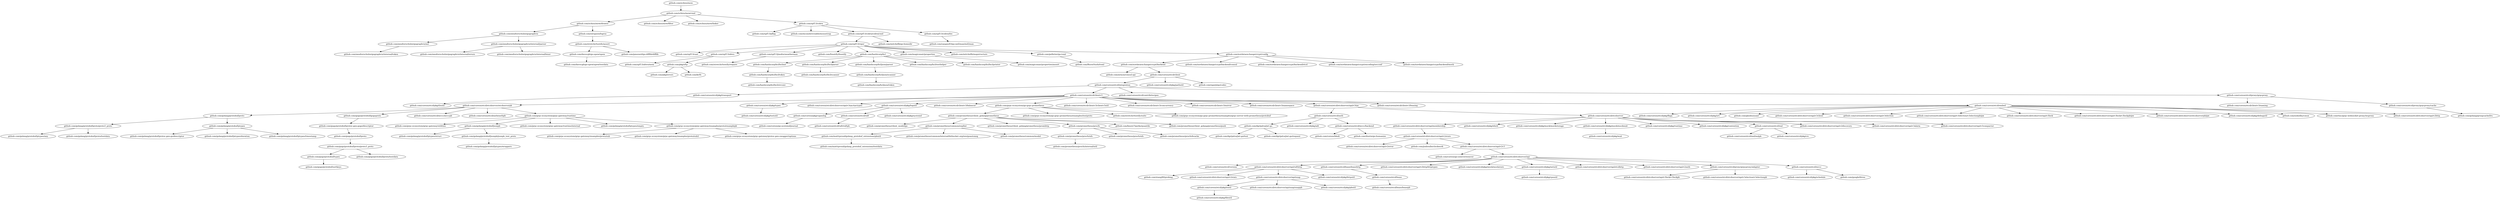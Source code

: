 digraph Mew {
	"github.com/scbizu/mew"->"github.com/scbizu/mew/cmd";
	"github.com/scbizu/mew/cmd"->"github.com/scbizu/mew/drawer";
	"github.com/scbizu/mew/drawer"->"github.com/awalterschulze/gographviz";
	"github.com/awalterschulze/gographviz"->"github.com/awalterschulze/gographviz/ast";
	"github.com/awalterschulze/gographviz/ast"->"github.com/awalterschulze/gographviz/internal/token";
	"github.com/awalterschulze/gographviz"->"github.com/awalterschulze/gographviz/internal/parser";
	"github.com/awalterschulze/gographviz/internal/parser"->"github.com/awalterschulze/gographviz/internal/errors";
	"github.com/awalterschulze/gographviz/internal/parser"->"github.com/awalterschulze/gographviz/internal/lexer";
	"github.com/scbizu/mew/drawer"->"github.com/sirupsen/logrus";
	"github.com/sirupsen/logrus"->"github.com/stretchr/testify/assert";
	"github.com/stretchr/testify/assert"->"github.com/davecgh/go-spew/spew";
	"github.com/davecgh/go-spew/spew"->"github.com/davecgh/go-spew/spew/testdata";
	"github.com/stretchr/testify/assert"->"github.com/pmezard/go-difflib/difflib";
	"github.com/scbizu/mew/cmd"->"github.com/scbizu/mew/filter";
	"github.com/scbizu/mew/cmd"->"github.com/scbizu/mew/linker";
	"github.com/scbizu/mew/cmd"->"github.com/spf13/cobra";
	"github.com/spf13/cobra"->"github.com/spf13/pflag";
	"github.com/spf13/cobra"->"github.com/inconshreveable/mousetrap";
	"github.com/spf13/cobra"->"github.com/spf13/cobra/cobra/cmd";
	"github.com/spf13/cobra/cobra/cmd"->"github.com/spf13/viper";
	"github.com/spf13/viper"->"github.com/spf13/cast";
	"github.com/spf13/viper"->"github.com/spf13/afero";
	"github.com/spf13/afero"->"github.com/spf13/afero/mem";
	"github.com/spf13/afero"->"github.com/pkg/sftp";
	"github.com/pkg/sftp"->"github.com/pkg/errors";
	"github.com/pkg/sftp"->"github.com/kr/fs";
	"github.com/spf13/viper"->"github.com/spf13/jwalterweatherman";
	"github.com/spf13/jwalterweatherman"->"github.com/stretchr/testify/require";
	"github.com/spf13/viper"->"github.com/fsnotify/fsnotify";
	"github.com/spf13/viper"->"github.com/hashicorp/hcl";
	"github.com/hashicorp/hcl"->"github.com/hashicorp/hcl/hcl/ast";
	"github.com/hashicorp/hcl/hcl/ast"->"github.com/hashicorp/hcl/hcl/token";
	"github.com/hashicorp/hcl/hcl/token"->"github.com/hashicorp/hcl/hcl/strconv";
	"github.com/hashicorp/hcl"->"github.com/hashicorp/hcl/hcl/parser";
	"github.com/hashicorp/hcl/hcl/parser"->"github.com/hashicorp/hcl/hcl/scanner";
	"github.com/hashicorp/hcl"->"github.com/hashicorp/hcl/json/parser";
	"github.com/hashicorp/hcl/json/parser"->"github.com/hashicorp/hcl/json/scanner";
	"github.com/hashicorp/hcl/json/scanner"->"github.com/hashicorp/hcl/json/token";
	"github.com/hashicorp/hcl"->"github.com/hashicorp/hcl/testhelper";
	"github.com/hashicorp/hcl"->"github.com/hashicorp/hcl/hcl/printer";
	"github.com/spf13/viper"->"github.com/magiconair/properties";
	"github.com/magiconair/properties"->"github.com/magiconair/properties/assert";
	"github.com/spf13/viper"->"github.com/mitchellh/mapstructure";
	"github.com/spf13/viper"->"github.com/pelletier/go-toml";
	"github.com/pelletier/go-toml"->"github.com/BurntSushi/toml";
	"github.com/spf13/viper"->"github.com/xordataexchange/crypt/config";
	"github.com/xordataexchange/crypt/config"->"github.com/xordataexchange/crypt/backend";
	"github.com/xordataexchange/crypt/backend"->"github.com/armon/consul-api";
	"github.com/xordataexchange/crypt/backend"->"github.com/coreos/etcd/client";
	"github.com/coreos/etcd/client"->"github.com/coreos/etcd/integration";
	"github.com/coreos/etcd/integration"->"github.com/coreos/etcd/pkg/transport";
	"github.com/coreos/etcd/pkg/transport"->"github.com/coreos/etcd/pkg/tlsutil";
	"github.com/coreos/etcd/integration"->"github.com/coreos/etcd/clientv3";
	"github.com/coreos/etcd/clientv3"->"github.com/coreos/etcd/etcdserver/etcdserverpb";
	"github.com/coreos/etcd/etcdserver/etcdserverpb"->"github.com/golang/protobuf/proto";
	"github.com/golang/protobuf/proto"->"github.com/golang/protobuf/proto/proto3_proto";
	"github.com/golang/protobuf/proto/proto3_proto"->"github.com/golang/protobuf/ptypes/any";
	"github.com/golang/protobuf/proto/proto3_proto"->"github.com/golang/protobuf/proto/testdata";
	"github.com/golang/protobuf/proto"->"github.com/golang/protobuf/ptypes";
	"github.com/golang/protobuf/ptypes"->"github.com/golang/protobuf/protoc-gen-go/descriptor";
	"github.com/golang/protobuf/ptypes"->"github.com/golang/protobuf/ptypes/duration";
	"github.com/golang/protobuf/ptypes"->"github.com/golang/protobuf/ptypes/timestamp";
	"github.com/coreos/etcd/etcdserver/etcdserverpb"->"github.com/gogo/protobuf/gogoproto";
	"github.com/gogo/protobuf/gogoproto"->"github.com/gogo/protobuf/protoc-gen-gogo/descriptor";
	"github.com/gogo/protobuf/protoc-gen-gogo/descriptor"->"github.com/gogo/protobuf/proto";
	"github.com/gogo/protobuf/proto"->"github.com/gogo/protobuf/proto/proto3_proto";
	"github.com/gogo/protobuf/proto/proto3_proto"->"github.com/gogo/protobuf/types";
	"github.com/gogo/protobuf/types"->"github.com/gogo/protobuf/sortkeys";
	"github.com/gogo/protobuf/proto/proto3_proto"->"github.com/gogo/protobuf/proto/testdata";
	"github.com/coreos/etcd/etcdserver/etcdserverpb"->"github.com/coreos/etcd/mvcc/mvccpb";
	"github.com/coreos/etcd/etcdserver/etcdserverpb"->"github.com/coreos/etcd/auth/authpb";
	"github.com/coreos/etcd/etcdserver/etcdserverpb"->"github.com/grpc-ecosystem/grpc-gateway/runtime";
	"github.com/grpc-ecosystem/grpc-gateway/runtime"->"github.com/grpc-ecosystem/grpc-gateway/utilities";
	"github.com/grpc-ecosystem/grpc-gateway/runtime"->"github.com/golang/protobuf/jsonpb";
	"github.com/golang/protobuf/jsonpb"->"github.com/golang/protobuf/ptypes/struct";
	"github.com/golang/protobuf/jsonpb"->"github.com/golang/protobuf/jsonpb/jsonpb_test_proto";
	"github.com/golang/protobuf/jsonpb/jsonpb_test_proto"->"github.com/golang/protobuf/ptypes/wrappers";
	"github.com/grpc-ecosystem/grpc-gateway/runtime"->"github.com/grpc-ecosystem/grpc-gateway/runtime/internal";
	"github.com/grpc-ecosystem/grpc-gateway/runtime"->"github.com/golang/protobuf/ptypes/empty";
	"github.com/grpc-ecosystem/grpc-gateway/runtime"->"github.com/grpc-ecosystem/grpc-gateway/examples/proto/examplepb";
	"github.com/grpc-ecosystem/grpc-gateway/examples/proto/examplepb"->"github.com/grpc-ecosystem/grpc-gateway/examples/proto/sub";
	"github.com/grpc-ecosystem/grpc-gateway/examples/proto/examplepb"->"github.com/grpc-ecosystem/grpc-gateway/examples/proto/sub2";
	"github.com/grpc-ecosystem/grpc-gateway/examples/proto/examplepb"->"github.com/grpc-ecosystem/grpc-gateway/protoc-gen-swagger/options";
	"github.com/coreos/etcd/clientv3"->"github.com/coreos/etcd/pkg/types";
	"github.com/coreos/etcd/pkg/types"->"github.com/coreos/etcd/pkg/testutil";
	"github.com/coreos/etcd/clientv3"->"github.com/coreos/etcd/etcdserver/api/v3rpc/rpctypes";
	"github.com/coreos/etcd/clientv3"->"github.com/coreos/etcd/pkg/logutil";
	"github.com/coreos/etcd/pkg/logutil"->"github.com/coreos/pkg/capnslog";
	"github.com/coreos/pkg/capnslog"->"github.com/coreos/go-systemd/journal";
	"github.com/coreos/etcd/pkg/logutil"->"github.com/coreos/etcd/raft";
	"github.com/coreos/etcd/raft"->"github.com/coreos/etcd/raft/raftpb";
	"github.com/coreos/etcd/pkg/logutil"->"github.com/coreos/etcd/pkg/systemd";
	"github.com/coreos/etcd/clientv3"->"github.com/coreos/etcd/clientv3/balancer";
	"github.com/coreos/etcd/clientv3"->"github.com/grpc-ecosystem/go-grpc-prometheus";
	"github.com/grpc-ecosystem/go-grpc-prometheus"->"github.com/prometheus/client_golang/prometheus";
	"github.com/prometheus/client_golang/prometheus"->"github.com/prometheus/client_model/go";
	"github.com/prometheus/client_golang/prometheus"->"github.com/prometheus/common/expfmt";
	"github.com/prometheus/common/expfmt"->"github.com/matttproud/golang_protobuf_extensions/pbutil";
	"github.com/matttproud/golang_protobuf_extensions/pbutil"->"github.com/matttproud/golang_protobuf_extensions/testdata";
	"github.com/prometheus/common/expfmt"->"github.com/prometheus/common/internal/bitbucket.org/ww/goautoneg";
	"github.com/prometheus/common/expfmt"->"github.com/prometheus/common/model";
	"github.com/prometheus/client_golang/prometheus"->"github.com/prometheus/client_golang/prometheus/promhttp";
	"github.com/prometheus/client_golang/prometheus"->"github.com/prometheus/procfs";
	"github.com/prometheus/procfs"->"github.com/prometheus/procfs/nfs";
	"github.com/prometheus/procfs/nfs"->"github.com/prometheus/procfs/internal/util";
	"github.com/prometheus/procfs"->"github.com/prometheus/procfs/xfs";
	"github.com/prometheus/procfs"->"github.com/prometheus/procfs/bcache";
	"github.com/prometheus/client_golang/prometheus"->"github.com/beorn7/perks/quantile";
	"github.com/prometheus/client_golang/prometheus"->"github.com/prometheus/client_golang/prometheus/push";
	"github.com/grpc-ecosystem/go-grpc-prometheus"->"github.com/grpc-ecosystem/go-grpc-prometheus/examples/testproto";
	"github.com/grpc-ecosystem/go-grpc-prometheus"->"github.com/stretchr/testify/suite";
	"github.com/grpc-ecosystem/go-grpc-prometheus"->"github.com/grpc-ecosystem/go-grpc-prometheus/examples/grpc-server-with-prometheus/protobuf";
	"github.com/coreos/etcd/clientv3"->"github.com/coreos/etcd/clientv3/clientv3util";
	"github.com/coreos/etcd/clientv3"->"github.com/coreos/etcd/clientv3/concurrency";
	"github.com/coreos/etcd/clientv3"->"github.com/coreos/etcd/clientv3/mirror";
	"github.com/coreos/etcd/clientv3"->"github.com/coreos/etcd/clientv3/namespace";
	"github.com/coreos/etcd/clientv3"->"github.com/coreos/etcd/etcdserver/api/v3rpc";
	"github.com/coreos/etcd/etcdserver/api/v3rpc"->"github.com/coreos/etcd/auth";
	"github.com/coreos/etcd/auth"->"github.com/dgrijalva/jwt-go";
	"github.com/dgrijalva/jwt-go"->"github.com/dgrijalva/jwt-go/test";
	"github.com/dgrijalva/jwt-go"->"github.com/dgrijalva/jwt-go/request";
	"github.com/coreos/etcd/auth"->"github.com/coreos/etcd/pkg/adt";
	"github.com/coreos/etcd/auth"->"github.com/coreos/etcd/mvcc/backend";
	"github.com/coreos/etcd/mvcc/backend"->"github.com/coreos/bbolt";
	"github.com/coreos/etcd/mvcc/backend"->"github.com/dustin/go-humanize";
	"github.com/coreos/etcd/etcdserver/api/v3rpc"->"github.com/coreos/etcd/etcdserver";
	"github.com/coreos/etcd/etcdserver"->"github.com/coreos/etcd/etcdserver/api/membership";
	"github.com/coreos/etcd/etcdserver/api/membership"->"github.com/coreos/etcd/etcdserver/api/v2store";
	"github.com/coreos/etcd/etcdserver/api/v2store"->"github.com/coreos/etcd/etcdserver/api/v2error";
	"github.com/coreos/etcd/etcdserver/api/v2store"->"github.com/jonboulle/clockwork";
	"github.com/coreos/etcd/etcdserver/api/v2store"->"github.com/coreos/etcd/etcdserver/api/v2v3";
	"github.com/coreos/etcd/etcdserver/api/v2v3"->"github.com/coreos/go-semver/semver";
	"github.com/coreos/etcd/etcdserver/api/v2v3"->"github.com/coreos/etcd/etcdserver/api";
	"github.com/coreos/etcd/etcdserver/api"->"github.com/coreos/etcd/version";
	"github.com/coreos/etcd/etcdserver/api"->"github.com/coreos/etcd/etcdserver/api/rafthttp";
	"github.com/coreos/etcd/etcdserver/api/rafthttp"->"github.com/xiang90/probing";
	"github.com/coreos/etcd/etcdserver/api/rafthttp"->"github.com/coreos/etcd/etcdserver/api/v2stats";
	"github.com/coreos/etcd/etcdserver/api/rafthttp"->"github.com/coreos/etcd/etcdserver/api/snap";
	"github.com/coreos/etcd/etcdserver/api/snap"->"github.com/coreos/etcd/pkg/ioutil";
	"github.com/coreos/etcd/pkg/ioutil"->"github.com/coreos/etcd/pkg/fileutil";
	"github.com/coreos/etcd/etcdserver/api/snap"->"github.com/coreos/etcd/etcdserver/api/snap/snappb";
	"github.com/coreos/etcd/etcdserver/api/snap"->"github.com/coreos/etcd/pkg/pbutil";
	"github.com/coreos/etcd/etcdserver/api/rafthttp"->"github.com/coreos/etcd/pkg/httputil";
	"github.com/coreos/etcd/etcdserver/api"->"github.com/coreos/etcd/lease/leasehttp";
	"github.com/coreos/etcd/lease/leasehttp"->"github.com/coreos/etcd/lease";
	"github.com/coreos/etcd/lease"->"github.com/coreos/etcd/lease/leasepb";
	"github.com/coreos/etcd/etcdserver/api"->"github.com/coreos/etcd/etcdserver/api/v2http/httptypes";
	"github.com/coreos/etcd/etcdserver/api"->"github.com/coreos/etcd/pkg/mock/mockstore";
	"github.com/coreos/etcd/etcdserver/api"->"github.com/coreos/etcd/pkg/netutil";
	"github.com/coreos/etcd/pkg/netutil"->"github.com/coreos/etcd/pkg/cpuutil";
	"github.com/coreos/etcd/etcdserver/api"->"github.com/coreos/etcd/etcdserver/api/etcdhttp";
	"github.com/coreos/etcd/etcdserver/api"->"github.com/coreos/etcd/etcdserver/api/v2auth";
	"github.com/coreos/etcd/etcdserver/api"->"github.com/coreos/etcd/proxy/grpcproxy/adapter";
	"github.com/coreos/etcd/proxy/grpcproxy/adapter"->"github.com/coreos/etcd/etcdserver/api/v3lock/v3lockpb";
	"github.com/coreos/etcd/proxy/grpcproxy/adapter"->"github.com/coreos/etcd/etcdserver/api/v3election/v3electionpb";
	"github.com/coreos/etcd/etcdserver/api"->"github.com/coreos/etcd/mvcc";
	"github.com/coreos/etcd/mvcc"->"github.com/coreos/etcd/pkg/schedule";
	"github.com/coreos/etcd/mvcc"->"github.com/google/btree";
	"github.com/coreos/etcd/etcdserver"->"github.com/coreos/etcd/pkg/idutil";
	"github.com/coreos/etcd/etcdserver"->"github.com/coreos/etcd/pkg/mock/mockstorage";
	"github.com/coreos/etcd/etcdserver"->"github.com/coreos/etcd/pkg/mock/mockwait";
	"github.com/coreos/etcd/pkg/mock/mockwait"->"github.com/coreos/etcd/pkg/wait";
	"github.com/coreos/etcd/etcdserver"->"github.com/coreos/etcd/pkg/runtime";
	"github.com/coreos/etcd/etcdserver"->"github.com/coreos/etcd/pkg/contention";
	"github.com/coreos/etcd/etcdserver"->"github.com/coreos/etcd/wal";
	"github.com/coreos/etcd/wal"->"github.com/coreos/etcd/wal/walpb";
	"github.com/coreos/etcd/wal"->"github.com/coreos/etcd/pkg/crc";
	"github.com/coreos/etcd/etcdserver"->"github.com/coreos/etcd/etcdserver/api/v2discovery";
	"github.com/coreos/etcd/etcdserver"->"github.com/coreos/etcd/etcdserver/api/v3alarm";
	"github.com/coreos/etcd/etcdserver"->"github.com/coreos/etcd/etcdserver/api/v3compactor";
	"github.com/coreos/etcd/clientv3"->"github.com/coreos/etcd/clientv3/leasing";
	"github.com/coreos/etcd/clientv3"->"github.com/coreos/etcd/embed";
	"github.com/coreos/etcd/embed"->"github.com/coreos/etcd/pkg/flags";
	"github.com/coreos/etcd/embed"->"github.com/coreos/etcd/pkg/srv";
	"github.com/coreos/etcd/embed"->"github.com/ghodss/yaml";
	"github.com/coreos/etcd/embed"->"github.com/coreos/etcd/etcdserver/api/v3client";
	"github.com/coreos/etcd/embed"->"github.com/coreos/etcd/etcdserver/api/v3election";
	"github.com/coreos/etcd/embed"->"github.com/coreos/etcd/etcdserver/api/v3election/v3electionpb/gw";
	"github.com/coreos/etcd/embed"->"github.com/coreos/etcd/etcdserver/api/v3lock";
	"github.com/coreos/etcd/embed"->"github.com/coreos/etcd/etcdserver/api/v3lock/v3lockpb/gw";
	"github.com/coreos/etcd/embed"->"github.com/coreos/etcd/etcdserver/etcdserverpb/gw";
	"github.com/coreos/etcd/embed"->"github.com/coreos/etcd/pkg/debugutil";
	"github.com/coreos/etcd/embed"->"github.com/soheilhy/cmux";
	"github.com/coreos/etcd/embed"->"github.com/tmc/grpc-websocket-proxy/wsproxy";
	"github.com/coreos/etcd/embed"->"github.com/coreos/etcd/etcdserver/api/v2http";
	"github.com/coreos/etcd/integration"->"github.com/coreos/etcd/contrib/recipes";
	"github.com/coreos/etcd/integration"->"github.com/coreos/etcd/proxy/grpcproxy";
	"github.com/coreos/etcd/proxy/grpcproxy"->"github.com/coreos/etcd/clientv3/naming";
	"github.com/coreos/etcd/proxy/grpcproxy"->"github.com/coreos/etcd/proxy/grpcproxy/cache";
	"github.com/coreos/etcd/proxy/grpcproxy/cache"->"github.com/golang/groupcache/lru";
	"github.com/coreos/etcd/client"->"github.com/coreos/etcd/pkg/pathutil";
	"github.com/coreos/etcd/client"->"github.com/ugorji/go/codec";
	"github.com/xordataexchange/crypt/config"->"github.com/xordataexchange/crypt/backend/consul";
	"github.com/xordataexchange/crypt/config"->"github.com/xordataexchange/crypt/backend/etcd";
	"github.com/xordataexchange/crypt/config"->"github.com/xordataexchange/crypt/encoding/secconf";
	"github.com/xordataexchange/crypt/config"->"github.com/xordataexchange/crypt/backend/mock";
	"github.com/spf13/cobra/cobra/cmd"->"github.com/mitchellh/go-homedir";
	"github.com/spf13/cobra"->"github.com/spf13/cobra/doc";
	"github.com/spf13/cobra/doc"->"github.com/cpuguy83/go-md2man/md2man";
	"github.com/BurntSushi/toml";
	"github.com/armon/consul-api";
	"github.com/awalterschulze/gographviz";
	"github.com/awalterschulze/gographviz/ast";
	"github.com/awalterschulze/gographviz/internal/errors";
	"github.com/awalterschulze/gographviz/internal/lexer";
	"github.com/awalterschulze/gographviz/internal/parser";
	"github.com/awalterschulze/gographviz/internal/token";
	"github.com/beorn7/perks/quantile";
	"github.com/coreos/bbolt";
	"github.com/coreos/etcd/auth";
	"github.com/coreos/etcd/auth/authpb";
	"github.com/coreos/etcd/client";
	"github.com/coreos/etcd/clientv3";
	"github.com/coreos/etcd/clientv3/balancer";
	"github.com/coreos/etcd/clientv3/clientv3util";
	"github.com/coreos/etcd/clientv3/concurrency";
	"github.com/coreos/etcd/clientv3/leasing";
	"github.com/coreos/etcd/clientv3/mirror";
	"github.com/coreos/etcd/clientv3/namespace";
	"github.com/coreos/etcd/clientv3/naming";
	"github.com/coreos/etcd/contrib/recipes";
	"github.com/coreos/etcd/embed";
	"github.com/coreos/etcd/etcdserver";
	"github.com/coreos/etcd/etcdserver/api";
	"github.com/coreos/etcd/etcdserver/api/etcdhttp";
	"github.com/coreos/etcd/etcdserver/api/membership";
	"github.com/coreos/etcd/etcdserver/api/rafthttp";
	"github.com/coreos/etcd/etcdserver/api/snap";
	"github.com/coreos/etcd/etcdserver/api/snap/snappb";
	"github.com/coreos/etcd/etcdserver/api/v2auth";
	"github.com/coreos/etcd/etcdserver/api/v2discovery";
	"github.com/coreos/etcd/etcdserver/api/v2error";
	"github.com/coreos/etcd/etcdserver/api/v2http";
	"github.com/coreos/etcd/etcdserver/api/v2http/httptypes";
	"github.com/coreos/etcd/etcdserver/api/v2stats";
	"github.com/coreos/etcd/etcdserver/api/v2store";
	"github.com/coreos/etcd/etcdserver/api/v2v3";
	"github.com/coreos/etcd/etcdserver/api/v3alarm";
	"github.com/coreos/etcd/etcdserver/api/v3client";
	"github.com/coreos/etcd/etcdserver/api/v3compactor";
	"github.com/coreos/etcd/etcdserver/api/v3election";
	"github.com/coreos/etcd/etcdserver/api/v3election/v3electionpb";
	"github.com/coreos/etcd/etcdserver/api/v3election/v3electionpb/gw";
	"github.com/coreos/etcd/etcdserver/api/v3lock";
	"github.com/coreos/etcd/etcdserver/api/v3lock/v3lockpb";
	"github.com/coreos/etcd/etcdserver/api/v3lock/v3lockpb/gw";
	"github.com/coreos/etcd/etcdserver/api/v3rpc";
	"github.com/coreos/etcd/etcdserver/api/v3rpc/rpctypes";
	"github.com/coreos/etcd/etcdserver/etcdserverpb";
	"github.com/coreos/etcd/etcdserver/etcdserverpb/gw";
	"github.com/coreos/etcd/integration";
	"github.com/coreos/etcd/lease";
	"github.com/coreos/etcd/lease/leasehttp";
	"github.com/coreos/etcd/lease/leasepb";
	"github.com/coreos/etcd/mvcc";
	"github.com/coreos/etcd/mvcc/backend";
	"github.com/coreos/etcd/mvcc/mvccpb";
	"github.com/coreos/etcd/pkg/adt";
	"github.com/coreos/etcd/pkg/contention";
	"github.com/coreos/etcd/pkg/cpuutil";
	"github.com/coreos/etcd/pkg/crc";
	"github.com/coreos/etcd/pkg/debugutil";
	"github.com/coreos/etcd/pkg/fileutil";
	"github.com/coreos/etcd/pkg/flags";
	"github.com/coreos/etcd/pkg/httputil";
	"github.com/coreos/etcd/pkg/idutil";
	"github.com/coreos/etcd/pkg/ioutil";
	"github.com/coreos/etcd/pkg/logutil";
	"github.com/coreos/etcd/pkg/mock/mockstorage";
	"github.com/coreos/etcd/pkg/mock/mockstore";
	"github.com/coreos/etcd/pkg/mock/mockwait";
	"github.com/coreos/etcd/pkg/netutil";
	"github.com/coreos/etcd/pkg/pathutil";
	"github.com/coreos/etcd/pkg/pbutil";
	"github.com/coreos/etcd/pkg/runtime";
	"github.com/coreos/etcd/pkg/schedule";
	"github.com/coreos/etcd/pkg/srv";
	"github.com/coreos/etcd/pkg/systemd";
	"github.com/coreos/etcd/pkg/testutil";
	"github.com/coreos/etcd/pkg/tlsutil";
	"github.com/coreos/etcd/pkg/transport";
	"github.com/coreos/etcd/pkg/types";
	"github.com/coreos/etcd/pkg/wait";
	"github.com/coreos/etcd/proxy/grpcproxy";
	"github.com/coreos/etcd/proxy/grpcproxy/adapter";
	"github.com/coreos/etcd/proxy/grpcproxy/cache";
	"github.com/coreos/etcd/raft";
	"github.com/coreos/etcd/raft/raftpb";
	"github.com/coreos/etcd/version";
	"github.com/coreos/etcd/wal";
	"github.com/coreos/etcd/wal/walpb";
	"github.com/coreos/go-semver/semver";
	"github.com/coreos/go-systemd/journal";
	"github.com/coreos/pkg/capnslog";
	"github.com/cpuguy83/go-md2man/md2man";
	"github.com/davecgh/go-spew/spew";
	"github.com/davecgh/go-spew/spew/testdata";
	"github.com/dgrijalva/jwt-go";
	"github.com/dgrijalva/jwt-go/request";
	"github.com/dgrijalva/jwt-go/test";
	"github.com/dustin/go-humanize";
	"github.com/fsnotify/fsnotify";
	"github.com/ghodss/yaml";
	"github.com/gogo/protobuf/gogoproto";
	"github.com/gogo/protobuf/proto";
	"github.com/gogo/protobuf/proto/proto3_proto";
	"github.com/gogo/protobuf/proto/testdata";
	"github.com/gogo/protobuf/protoc-gen-gogo/descriptor";
	"github.com/gogo/protobuf/sortkeys";
	"github.com/gogo/protobuf/types";
	"github.com/golang/groupcache/lru";
	"github.com/golang/protobuf/jsonpb";
	"github.com/golang/protobuf/jsonpb/jsonpb_test_proto";
	"github.com/golang/protobuf/proto";
	"github.com/golang/protobuf/proto/proto3_proto";
	"github.com/golang/protobuf/proto/testdata";
	"github.com/golang/protobuf/protoc-gen-go/descriptor";
	"github.com/golang/protobuf/ptypes";
	"github.com/golang/protobuf/ptypes/any";
	"github.com/golang/protobuf/ptypes/duration";
	"github.com/golang/protobuf/ptypes/empty";
	"github.com/golang/protobuf/ptypes/struct";
	"github.com/golang/protobuf/ptypes/timestamp";
	"github.com/golang/protobuf/ptypes/wrappers";
	"github.com/google/btree";
	"github.com/grpc-ecosystem/go-grpc-prometheus";
	"github.com/grpc-ecosystem/go-grpc-prometheus/examples/grpc-server-with-prometheus/protobuf";
	"github.com/grpc-ecosystem/go-grpc-prometheus/examples/testproto";
	"github.com/grpc-ecosystem/grpc-gateway/examples/proto/examplepb";
	"github.com/grpc-ecosystem/grpc-gateway/examples/proto/sub";
	"github.com/grpc-ecosystem/grpc-gateway/examples/proto/sub2";
	"github.com/grpc-ecosystem/grpc-gateway/protoc-gen-swagger/options";
	"github.com/grpc-ecosystem/grpc-gateway/runtime";
	"github.com/grpc-ecosystem/grpc-gateway/runtime/internal";
	"github.com/grpc-ecosystem/grpc-gateway/utilities";
	"github.com/hashicorp/hcl";
	"github.com/hashicorp/hcl/hcl/ast";
	"github.com/hashicorp/hcl/hcl/parser";
	"github.com/hashicorp/hcl/hcl/printer";
	"github.com/hashicorp/hcl/hcl/scanner";
	"github.com/hashicorp/hcl/hcl/strconv";
	"github.com/hashicorp/hcl/hcl/token";
	"github.com/hashicorp/hcl/json/parser";
	"github.com/hashicorp/hcl/json/scanner";
	"github.com/hashicorp/hcl/json/token";
	"github.com/hashicorp/hcl/testhelper";
	"github.com/inconshreveable/mousetrap";
	"github.com/jonboulle/clockwork";
	"github.com/kr/fs";
	"github.com/magiconair/properties";
	"github.com/magiconair/properties/assert";
	"github.com/matttproud/golang_protobuf_extensions/pbutil";
	"github.com/matttproud/golang_protobuf_extensions/testdata";
	"github.com/mitchellh/go-homedir";
	"github.com/mitchellh/mapstructure";
	"github.com/pelletier/go-toml";
	"github.com/pkg/errors";
	"github.com/pkg/sftp";
	"github.com/pmezard/go-difflib/difflib";
	"github.com/prometheus/client_golang/prometheus";
	"github.com/prometheus/client_golang/prometheus/promhttp";
	"github.com/prometheus/client_golang/prometheus/push";
	"github.com/prometheus/client_model/go";
	"github.com/prometheus/common/expfmt";
	"github.com/prometheus/common/internal/bitbucket.org/ww/goautoneg";
	"github.com/prometheus/common/model";
	"github.com/prometheus/procfs";
	"github.com/prometheus/procfs/bcache";
	"github.com/prometheus/procfs/internal/util";
	"github.com/prometheus/procfs/nfs";
	"github.com/prometheus/procfs/xfs";
	"github.com/scbizu/mew";
	"github.com/scbizu/mew/cmd";
	"github.com/scbizu/mew/drawer";
	"github.com/scbizu/mew/filter";
	"github.com/scbizu/mew/linker";
	"github.com/sirupsen/logrus";
	"github.com/soheilhy/cmux";
	"github.com/spf13/afero";
	"github.com/spf13/afero/mem";
	"github.com/spf13/cast";
	"github.com/spf13/cobra";
	"github.com/spf13/cobra/cobra/cmd";
	"github.com/spf13/cobra/doc";
	"github.com/spf13/jwalterweatherman";
	"github.com/spf13/pflag";
	"github.com/spf13/viper";
	"github.com/stretchr/testify/assert";
	"github.com/stretchr/testify/require";
	"github.com/stretchr/testify/suite";
	"github.com/tmc/grpc-websocket-proxy/wsproxy";
	"github.com/ugorji/go/codec";
	"github.com/xiang90/probing";
	"github.com/xordataexchange/crypt/backend";
	"github.com/xordataexchange/crypt/backend/consul";
	"github.com/xordataexchange/crypt/backend/etcd";
	"github.com/xordataexchange/crypt/backend/mock";
	"github.com/xordataexchange/crypt/config";
	"github.com/xordataexchange/crypt/encoding/secconf";

}
